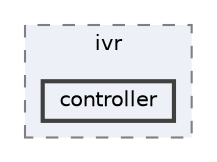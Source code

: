 digraph "repository/ivr/src/main/java/com/sterlite/cal/ivr/controller"
{
 // LATEX_PDF_SIZE
  bgcolor="transparent";
  edge [fontname=Helvetica,fontsize=10,labelfontname=Helvetica,labelfontsize=10];
  node [fontname=Helvetica,fontsize=10,shape=box,height=0.2,width=0.4];
  compound=true
  subgraph clusterdir_cd784ca7edd02497793eba1279cf268d {
    graph [ bgcolor="#edf0f7", pencolor="grey50", label="ivr", fontname=Helvetica,fontsize=10 style="filled,dashed", URL="dir_cd784ca7edd02497793eba1279cf268d.html",tooltip=""]
  dir_08f038ff51b749820fce14042f0b3118 [label="controller", fillcolor="#edf0f7", color="grey25", style="filled,bold", URL="dir_08f038ff51b749820fce14042f0b3118.html",tooltip=""];
  }
}
